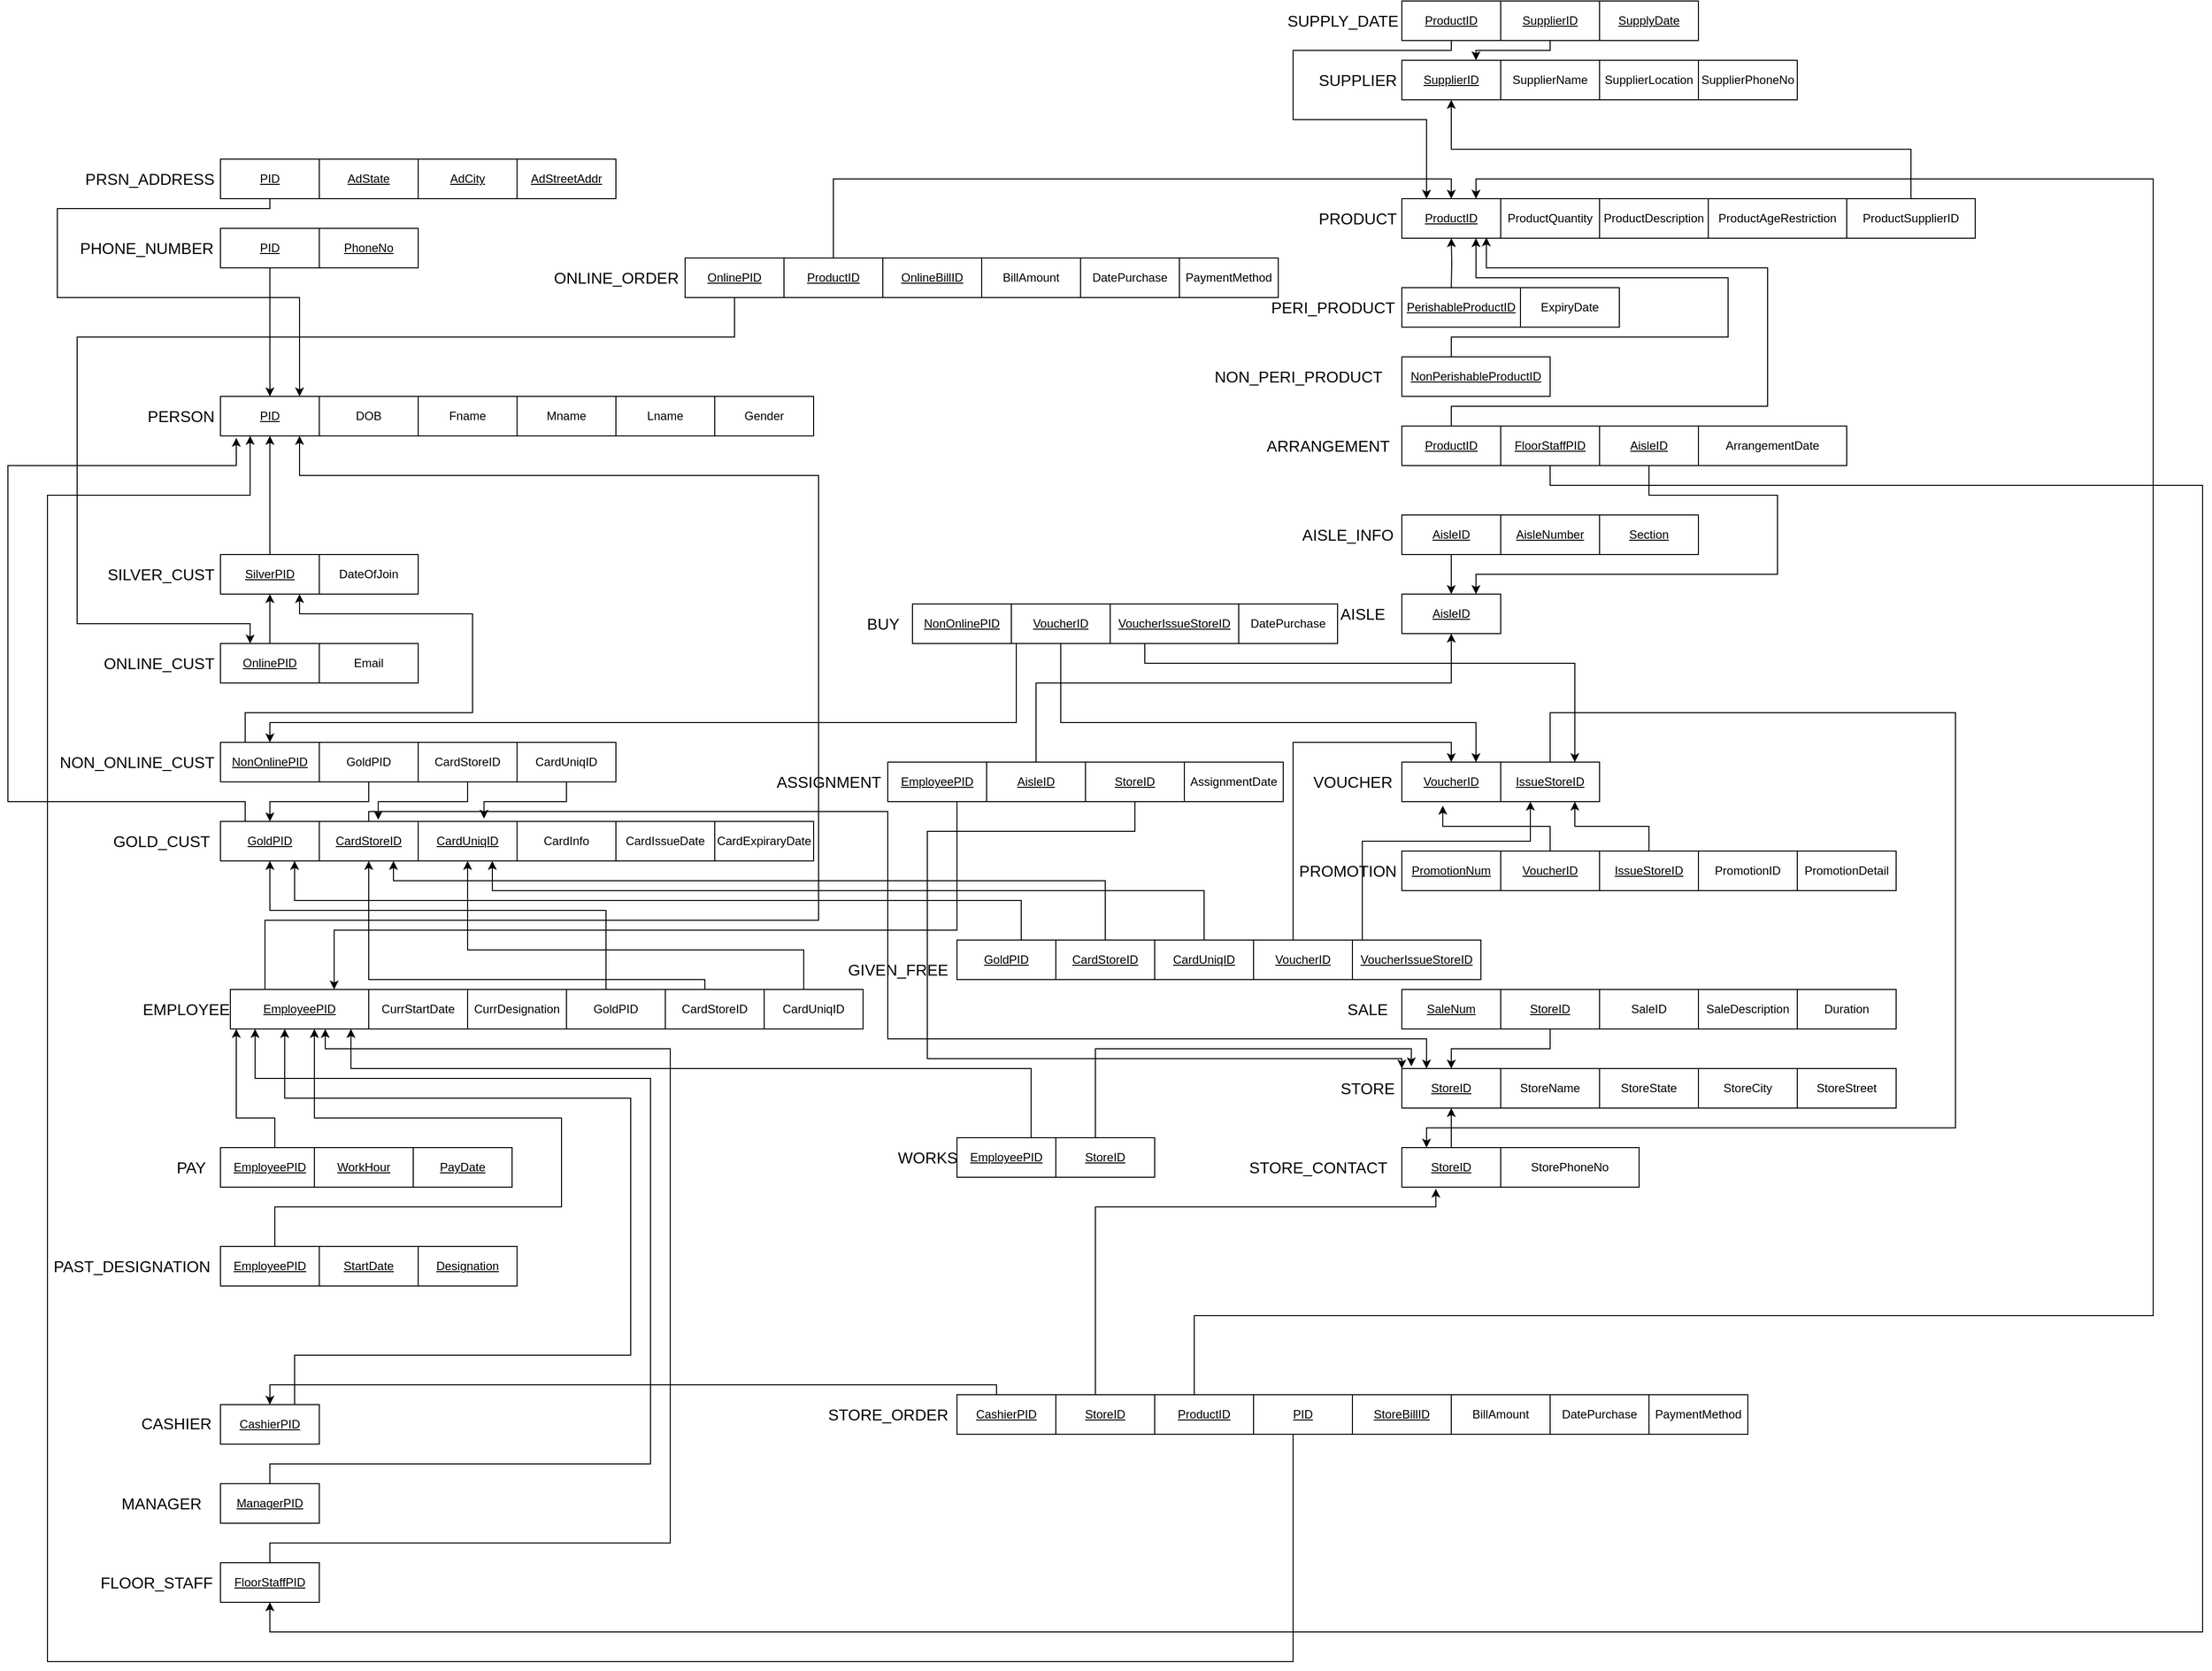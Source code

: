 <mxfile version="12.8.5" type="device"><diagram name="Page-1" id="90a13364-a465-7bf4-72fc-28e22215d7a0"><mxGraphModel dx="2202" dy="847" grid="1" gridSize="10" guides="1" tooltips="1" connect="1" arrows="1" fold="1" page="1" pageScale="1.5" pageWidth="2000" pageHeight="1500" background="#ffffff" math="0" shadow="0"><root><mxCell id="0" style=";html=1;"/><mxCell id="1" style=";html=1;" parent="0"/><mxCell id="R0Kg2zBL1VLdMe22nUZI-14" value="&lt;u&gt;PID&lt;/u&gt;" style="whiteSpace=wrap;html=1;align=center;" parent="1" vertex="1"><mxGeometry x="645" y="600" width="100" height="40" as="geometry"/></mxCell><mxCell id="R0Kg2zBL1VLdMe22nUZI-15" value="DOB" style="whiteSpace=wrap;html=1;align=center;" parent="1" vertex="1"><mxGeometry x="745" y="600" width="100" height="40" as="geometry"/></mxCell><mxCell id="R0Kg2zBL1VLdMe22nUZI-18" value="Fname" style="whiteSpace=wrap;html=1;align=center;" parent="1" vertex="1"><mxGeometry x="845" y="600" width="100" height="40" as="geometry"/></mxCell><mxCell id="R0Kg2zBL1VLdMe22nUZI-19" value="Mname" style="whiteSpace=wrap;html=1;align=center;" parent="1" vertex="1"><mxGeometry x="945" y="600" width="100" height="40" as="geometry"/></mxCell><mxCell id="R0Kg2zBL1VLdMe22nUZI-20" value="Lname" style="whiteSpace=wrap;html=1;align=center;" parent="1" vertex="1"><mxGeometry x="1045" y="600" width="100" height="40" as="geometry"/></mxCell><mxCell id="R0Kg2zBL1VLdMe22nUZI-21" value="Gender" style="whiteSpace=wrap;html=1;align=center;" parent="1" vertex="1"><mxGeometry x="1145" y="600" width="100" height="40" as="geometry"/></mxCell><mxCell id="R0Kg2zBL1VLdMe22nUZI-22" value="&lt;span style=&quot;font-size: 16px&quot;&gt;PERSON&lt;/span&gt;" style="text;html=1;align=right;verticalAlign=middle;resizable=0;points=[];autosize=1;" parent="1" vertex="1"><mxGeometry x="560" y="610" width="80" height="20" as="geometry"/></mxCell><mxCell id="R0Kg2zBL1VLdMe22nUZI-24" value="&lt;font style=&quot;font-size: 16px&quot;&gt;PHONE_NUMBER&lt;/font&gt;" style="text;html=1;align=center;verticalAlign=middle;resizable=0;points=[];autosize=1;" parent="1" vertex="1"><mxGeometry x="495" y="440" width="150" height="20" as="geometry"/></mxCell><mxCell id="R0Kg2zBL1VLdMe22nUZI-27" style="edgeStyle=orthogonalEdgeStyle;rounded=0;orthogonalLoop=1;jettySize=auto;html=1;" parent="1" source="R0Kg2zBL1VLdMe22nUZI-25" target="R0Kg2zBL1VLdMe22nUZI-14" edge="1"><mxGeometry relative="1" as="geometry"/></mxCell><mxCell id="R0Kg2zBL1VLdMe22nUZI-25" value="&lt;u&gt;PID&lt;/u&gt;" style="whiteSpace=wrap;html=1;align=center;" parent="1" vertex="1"><mxGeometry x="645" y="430" width="100" height="40" as="geometry"/></mxCell><mxCell id="R0Kg2zBL1VLdMe22nUZI-26" value="&lt;u&gt;PhoneNo&lt;/u&gt;" style="whiteSpace=wrap;html=1;align=center;" parent="1" vertex="1"><mxGeometry x="745" y="430" width="100" height="40" as="geometry"/></mxCell><mxCell id="R0Kg2zBL1VLdMe22nUZI-28" value="&lt;font style=&quot;font-size: 16px&quot;&gt;PRSN_ADDRESS&lt;/font&gt;" style="text;html=1;align=right;verticalAlign=middle;resizable=0;points=[];autosize=1;" parent="1" vertex="1"><mxGeometry x="490" y="370" width="150" height="20" as="geometry"/></mxCell><mxCell id="R0Kg2zBL1VLdMe22nUZI-31" style="edgeStyle=orthogonalEdgeStyle;rounded=0;orthogonalLoop=1;jettySize=auto;html=1;" parent="1" source="R0Kg2zBL1VLdMe22nUZI-29" edge="1"><mxGeometry relative="1" as="geometry"><Array as="points"><mxPoint x="695" y="410"/><mxPoint x="480" y="410"/><mxPoint x="480" y="500"/><mxPoint x="725" y="500"/></Array><mxPoint x="725" y="600" as="targetPoint"/></mxGeometry></mxCell><mxCell id="R0Kg2zBL1VLdMe22nUZI-29" value="&lt;u&gt;PID&lt;/u&gt;" style="whiteSpace=wrap;html=1;align=center;" parent="1" vertex="1"><mxGeometry x="645" y="360" width="100" height="40" as="geometry"/></mxCell><mxCell id="R0Kg2zBL1VLdMe22nUZI-34" value="&lt;u&gt;AdState&lt;/u&gt;" style="whiteSpace=wrap;html=1;align=center;" parent="1" vertex="1"><mxGeometry x="745" y="360" width="100" height="40" as="geometry"/></mxCell><mxCell id="R0Kg2zBL1VLdMe22nUZI-36" value="&lt;u&gt;Ad&lt;/u&gt;&lt;u&gt;City&lt;/u&gt;" style="whiteSpace=wrap;html=1;align=center;" parent="1" vertex="1"><mxGeometry x="845" y="360" width="100" height="40" as="geometry"/></mxCell><mxCell id="R0Kg2zBL1VLdMe22nUZI-37" value="&lt;u&gt;Ad&lt;/u&gt;&lt;u&gt;StreetAddr&lt;/u&gt;" style="whiteSpace=wrap;html=1;align=center;" parent="1" vertex="1"><mxGeometry x="945" y="360" width="100" height="40" as="geometry"/></mxCell><mxCell id="ruVJiZbTaowODf-1K3nO-5" style="edgeStyle=orthogonalEdgeStyle;rounded=0;orthogonalLoop=1;jettySize=auto;html=1;entryX=0.5;entryY=1;entryDx=0;entryDy=0;" parent="1" source="R0Kg2zBL1VLdMe22nUZI-38" target="R0Kg2zBL1VLdMe22nUZI-14" edge="1"><mxGeometry relative="1" as="geometry"/></mxCell><mxCell id="R0Kg2zBL1VLdMe22nUZI-38" value="&lt;u&gt;SilverPID&lt;/u&gt;" style="whiteSpace=wrap;html=1;align=center;" parent="1" vertex="1"><mxGeometry x="645" y="760" width="100" height="40" as="geometry"/></mxCell><mxCell id="R0Kg2zBL1VLdMe22nUZI-40" value="&lt;font style=&quot;font-size: 16px&quot;&gt;SILVER_CUST&lt;/font&gt;" style="text;html=1;align=right;verticalAlign=middle;resizable=0;points=[];autosize=1;" parent="1" vertex="1"><mxGeometry x="520" y="770" width="120" height="20" as="geometry"/></mxCell><mxCell id="R0Kg2zBL1VLdMe22nUZI-42" value="&lt;u&gt;EmployeePID&lt;/u&gt;" style="whiteSpace=wrap;html=1;align=center;" parent="1" vertex="1"><mxGeometry x="655" y="1200" width="140" height="40" as="geometry"/></mxCell><mxCell id="R0Kg2zBL1VLdMe22nUZI-45" style="edgeStyle=orthogonalEdgeStyle;rounded=0;orthogonalLoop=1;jettySize=auto;html=1;exitX=0.25;exitY=0;exitDx=0;exitDy=0;" parent="1" source="R0Kg2zBL1VLdMe22nUZI-42" edge="1"><mxGeometry relative="1" as="geometry"><Array as="points"><mxPoint x="690" y="1130"/><mxPoint x="1250" y="1130"/><mxPoint x="1250" y="680"/><mxPoint x="725" y="680"/></Array><mxPoint x="725" y="640" as="targetPoint"/></mxGeometry></mxCell><mxCell id="R0Kg2zBL1VLdMe22nUZI-44" value="&lt;font style=&quot;font-size: 16px&quot;&gt;EMPLOYEE&lt;/font&gt;" style="text;html=1;align=center;verticalAlign=middle;resizable=0;points=[];autosize=1;" parent="1" vertex="1"><mxGeometry x="560" y="1210" width="100" height="20" as="geometry"/></mxCell><mxCell id="R0Kg2zBL1VLdMe22nUZI-46" value="CurrStartDate" style="whiteSpace=wrap;html=1;align=center;" parent="1" vertex="1"><mxGeometry x="795" y="1200" width="100" height="40" as="geometry"/></mxCell><mxCell id="R0Kg2zBL1VLdMe22nUZI-47" value="CurrDesignation" style="whiteSpace=wrap;html=1;align=center;" parent="1" vertex="1"><mxGeometry x="895" y="1200" width="100" height="40" as="geometry"/></mxCell><mxCell id="R0Kg2zBL1VLdMe22nUZI-49" value="&lt;font style=&quot;font-size: 16px&quot;&gt;PAY&lt;/font&gt;" style="text;html=1;align=center;verticalAlign=middle;resizable=0;points=[];autosize=1;" parent="1" vertex="1"><mxGeometry x="590" y="1370" width="50" height="20" as="geometry"/></mxCell><mxCell id="R0Kg2zBL1VLdMe22nUZI-203" style="edgeStyle=orthogonalEdgeStyle;rounded=0;orthogonalLoop=1;jettySize=auto;html=1;" parent="1" source="R0Kg2zBL1VLdMe22nUZI-50" edge="1"><mxGeometry relative="1" as="geometry"><Array as="points"><mxPoint x="700" y="1330"/><mxPoint x="661" y="1330"/></Array><mxPoint x="661" y="1240" as="targetPoint"/></mxGeometry></mxCell><mxCell id="R0Kg2zBL1VLdMe22nUZI-50" value="&lt;u&gt;EmployeePID&lt;/u&gt;" style="whiteSpace=wrap;html=1;align=center;" parent="1" vertex="1"><mxGeometry x="645" y="1360" width="100" height="40" as="geometry"/></mxCell><mxCell id="R0Kg2zBL1VLdMe22nUZI-55" value="&lt;u&gt;WorkHour&lt;/u&gt;" style="whiteSpace=wrap;html=1;align=center;" parent="1" vertex="1"><mxGeometry x="740" y="1360" width="100" height="40" as="geometry"/></mxCell><mxCell id="R0Kg2zBL1VLdMe22nUZI-56" value="&lt;u&gt;PayDate&lt;/u&gt;" style="whiteSpace=wrap;html=1;align=center;" parent="1" vertex="1"><mxGeometry x="840" y="1360" width="100" height="40" as="geometry"/></mxCell><mxCell id="R0Kg2zBL1VLdMe22nUZI-60" value="&lt;font style=&quot;font-size: 16px&quot;&gt;PAST_DESIGNATION&lt;/font&gt;" style="text;html=1;align=center;verticalAlign=middle;resizable=0;points=[];autosize=1;" parent="1" vertex="1"><mxGeometry x="470.0" y="1470" width="170" height="20" as="geometry"/></mxCell><mxCell id="R0Kg2zBL1VLdMe22nUZI-68" style="edgeStyle=orthogonalEdgeStyle;rounded=0;orthogonalLoop=1;jettySize=auto;html=1;" parent="1" source="R0Kg2zBL1VLdMe22nUZI-61" edge="1"><mxGeometry relative="1" as="geometry"><mxPoint x="740" y="1240" as="targetPoint"/><Array as="points"><mxPoint x="700" y="1420"/><mxPoint x="990" y="1420"/><mxPoint x="990" y="1330"/><mxPoint x="740" y="1330"/></Array></mxGeometry></mxCell><mxCell id="R0Kg2zBL1VLdMe22nUZI-61" value="&lt;u&gt;EmployeePID&lt;/u&gt;" style="whiteSpace=wrap;html=1;align=center;" parent="1" vertex="1"><mxGeometry x="645" y="1460" width="100" height="40" as="geometry"/></mxCell><mxCell id="R0Kg2zBL1VLdMe22nUZI-66" value="&lt;u&gt;StartDate&lt;/u&gt;" style="whiteSpace=wrap;html=1;align=center;" parent="1" vertex="1"><mxGeometry x="745" y="1460" width="100" height="40" as="geometry"/></mxCell><mxCell id="R0Kg2zBL1VLdMe22nUZI-67" value="&lt;u&gt;Designation&lt;/u&gt;" style="whiteSpace=wrap;html=1;align=center;" parent="1" vertex="1"><mxGeometry x="845" y="1460" width="100" height="40" as="geometry"/></mxCell><mxCell id="ruVJiZbTaowODf-1K3nO-7" style="edgeStyle=orthogonalEdgeStyle;rounded=0;orthogonalLoop=1;jettySize=auto;html=1;entryX=0.5;entryY=1;entryDx=0;entryDy=0;" parent="1" source="R0Kg2zBL1VLdMe22nUZI-70" target="R0Kg2zBL1VLdMe22nUZI-38" edge="1"><mxGeometry relative="1" as="geometry"/></mxCell><mxCell id="R0Kg2zBL1VLdMe22nUZI-70" value="&lt;u&gt;OnlinePID&lt;/u&gt;" style="whiteSpace=wrap;html=1;align=center;" parent="1" vertex="1"><mxGeometry x="645" y="850" width="100" height="40" as="geometry"/></mxCell><mxCell id="R0Kg2zBL1VLdMe22nUZI-72" value="&lt;span style=&quot;font-size: 16px&quot;&gt;ONLINE_CUST&lt;/span&gt;" style="text;html=1;align=right;verticalAlign=middle;resizable=0;points=[];autosize=1;" parent="1" vertex="1"><mxGeometry x="510" y="860" width="130" height="20" as="geometry"/></mxCell><mxCell id="R0Kg2zBL1VLdMe22nUZI-74" value="Email" style="whiteSpace=wrap;html=1;align=center;" parent="1" vertex="1"><mxGeometry x="745" y="850" width="100" height="40" as="geometry"/></mxCell><mxCell id="R0Kg2zBL1VLdMe22nUZI-78" value="&lt;u&gt;NonOnlinePID&lt;/u&gt;" style="whiteSpace=wrap;html=1;align=center;" parent="1" vertex="1"><mxGeometry x="645" y="950" width="100" height="40" as="geometry"/></mxCell><mxCell id="R0Kg2zBL1VLdMe22nUZI-83" style="edgeStyle=orthogonalEdgeStyle;rounded=0;orthogonalLoop=1;jettySize=auto;html=1;exitX=0.25;exitY=0;exitDx=0;exitDy=0;" parent="1" source="R0Kg2zBL1VLdMe22nUZI-78" edge="1"><mxGeometry relative="1" as="geometry"><Array as="points"><mxPoint x="670" y="920"/><mxPoint x="900" y="920"/><mxPoint x="900" y="820"/><mxPoint x="725" y="820"/></Array><mxPoint x="795" y="950" as="sourcePoint"/><mxPoint x="725" y="800" as="targetPoint"/></mxGeometry></mxCell><mxCell id="R0Kg2zBL1VLdMe22nUZI-81" value="&lt;span style=&quot;font-size: 16px&quot;&gt;NON_ONLINE_CUST&lt;/span&gt;" style="text;html=1;align=right;verticalAlign=middle;resizable=0;points=[];autosize=1;" parent="1" vertex="1"><mxGeometry x="470.0" y="960" width="170" height="20" as="geometry"/></mxCell><mxCell id="kDjUOQ1XY99Zr_46Bzw9-35" style="edgeStyle=orthogonalEdgeStyle;rounded=0;orthogonalLoop=1;jettySize=auto;html=1;entryX=0.16;entryY=1.05;entryDx=0;entryDy=0;entryPerimeter=0;" edge="1" parent="1" source="R0Kg2zBL1VLdMe22nUZI-84" target="R0Kg2zBL1VLdMe22nUZI-14"><mxGeometry relative="1" as="geometry"><Array as="points"><mxPoint x="670" y="1010"/><mxPoint x="430" y="1010"/><mxPoint x="430" y="670"/><mxPoint x="661" y="670"/></Array></mxGeometry></mxCell><mxCell id="R0Kg2zBL1VLdMe22nUZI-84" value="&lt;u&gt;GoldPID&lt;/u&gt;" style="whiteSpace=wrap;html=1;align=center;" parent="1" vertex="1"><mxGeometry x="645" y="1030" width="100" height="40" as="geometry"/></mxCell><mxCell id="R0Kg2zBL1VLdMe22nUZI-85" value="&lt;span style=&quot;font-size: 16px ; text-align: right&quot;&gt;GOLD_CUST&lt;/span&gt;" style="text;html=1;align=center;verticalAlign=middle;resizable=0;points=[];autosize=1;" parent="1" vertex="1"><mxGeometry x="530" y="1040" width="110" height="20" as="geometry"/></mxCell><mxCell id="R0Kg2zBL1VLdMe22nUZI-88" style="edgeStyle=orthogonalEdgeStyle;rounded=0;orthogonalLoop=1;jettySize=auto;html=1;exitX=0.5;exitY=1;exitDx=0;exitDy=0;entryX=0.5;entryY=0;entryDx=0;entryDy=0;" parent="1" source="R0Kg2zBL1VLdMe22nUZI-86" target="R0Kg2zBL1VLdMe22nUZI-84" edge="1"><mxGeometry relative="1" as="geometry"/></mxCell><mxCell id="R0Kg2zBL1VLdMe22nUZI-86" value="GoldPID" style="whiteSpace=wrap;html=1;align=center;" parent="1" vertex="1"><mxGeometry x="745" y="950" width="100" height="40" as="geometry"/></mxCell><mxCell id="ruVJiZbTaowODf-1K3nO-3" style="edgeStyle=orthogonalEdgeStyle;rounded=0;orthogonalLoop=1;jettySize=auto;html=1;entryX=0.5;entryY=1;entryDx=0;entryDy=0;exitX=0.5;exitY=0;exitDx=0;exitDy=0;" parent="1" source="ruVJiZbTaowODf-1K3nO-1" target="R0Kg2zBL1VLdMe22nUZI-84" edge="1"><mxGeometry relative="1" as="geometry"><Array as="points"><mxPoint x="1035" y="1200"/><mxPoint x="1035" y="1120"/><mxPoint x="695" y="1120"/></Array></mxGeometry></mxCell><mxCell id="ruVJiZbTaowODf-1K3nO-1" value="GoldPID" style="whiteSpace=wrap;html=1;align=center;" parent="1" vertex="1"><mxGeometry x="995" y="1200" width="100" height="40" as="geometry"/></mxCell><mxCell id="R0Kg2zBL1VLdMe22nUZI-94" value="&lt;u&gt;CashierPID&lt;/u&gt;" style="whiteSpace=wrap;html=1;align=center;" parent="1" vertex="1"><mxGeometry x="645" y="1620" width="100" height="40" as="geometry"/></mxCell><mxCell id="R0Kg2zBL1VLdMe22nUZI-95" value="&lt;u&gt;ManagerPID&lt;/u&gt;" style="whiteSpace=wrap;html=1;align=center;" parent="1" vertex="1"><mxGeometry x="645" y="1700" width="100" height="40" as="geometry"/></mxCell><mxCell id="R0Kg2zBL1VLdMe22nUZI-96" value="&lt;u&gt;FloorStaffPID&lt;/u&gt;" style="whiteSpace=wrap;html=1;align=center;" parent="1" vertex="1"><mxGeometry x="645" y="1780" width="100" height="40" as="geometry"/></mxCell><mxCell id="R0Kg2zBL1VLdMe22nUZI-100" style="edgeStyle=orthogonalEdgeStyle;rounded=0;orthogonalLoop=1;jettySize=auto;html=1;exitX=0.75;exitY=0;exitDx=0;exitDy=0;" parent="1" source="R0Kg2zBL1VLdMe22nUZI-94" edge="1"><mxGeometry relative="1" as="geometry"><mxPoint x="710" y="1240" as="targetPoint"/><Array as="points"><mxPoint x="720" y="1570"/><mxPoint x="1060" y="1570"/><mxPoint x="1060" y="1310"/><mxPoint x="710" y="1310"/></Array></mxGeometry></mxCell><mxCell id="R0Kg2zBL1VLdMe22nUZI-101" style="edgeStyle=orthogonalEdgeStyle;rounded=0;orthogonalLoop=1;jettySize=auto;html=1;exitX=0.5;exitY=0;exitDx=0;exitDy=0;" parent="1" source="R0Kg2zBL1VLdMe22nUZI-95" edge="1"><mxGeometry relative="1" as="geometry"><mxPoint x="680" y="1240" as="targetPoint"/><Array as="points"><mxPoint x="695" y="1680"/><mxPoint x="1080" y="1680"/><mxPoint x="1080" y="1290"/><mxPoint x="680" y="1290"/></Array></mxGeometry></mxCell><mxCell id="R0Kg2zBL1VLdMe22nUZI-102" style="edgeStyle=orthogonalEdgeStyle;rounded=0;orthogonalLoop=1;jettySize=auto;html=1;exitX=0.5;exitY=0;exitDx=0;exitDy=0;" parent="1" source="R0Kg2zBL1VLdMe22nUZI-96" edge="1"><mxGeometry relative="1" as="geometry"><mxPoint x="751" y="1240" as="targetPoint"/><Array as="points"><mxPoint x="695" y="1760"/><mxPoint x="1100" y="1760"/><mxPoint x="1100" y="1260"/><mxPoint x="751" y="1260"/></Array><mxPoint x="795" y="1780" as="sourcePoint"/></mxGeometry></mxCell><mxCell id="R0Kg2zBL1VLdMe22nUZI-103" value="&lt;div style=&quot;font-family: &amp;#34;menlo&amp;#34; , &amp;#34;monaco&amp;#34; , &amp;#34;courier new&amp;#34; , monospace ; font-size: 16px ; line-height: 24px ; white-space: pre&quot;&gt;&lt;span style=&quot;font-family: &amp;#34;helvetica&amp;#34; ; white-space: nowrap&quot;&gt;CASHIER&lt;/span&gt;&lt;br&gt;&lt;/div&gt;" style="text;html=1;align=center;verticalAlign=middle;resizable=0;points=[];autosize=1;" parent="1" vertex="1"><mxGeometry x="555" y="1625" width="90" height="30" as="geometry"/></mxCell><mxCell id="R0Kg2zBL1VLdMe22nUZI-104" value="&lt;font style=&quot;font-size: 16px&quot;&gt;MANAGER&lt;/font&gt;" style="text;html=1;align=center;verticalAlign=middle;resizable=0;points=[];autosize=1;" parent="1" vertex="1"><mxGeometry x="535" y="1710" width="100" height="20" as="geometry"/></mxCell><mxCell id="R0Kg2zBL1VLdMe22nUZI-105" value="&lt;font style=&quot;font-size: 16px&quot;&gt;FLOOR_STAFF&lt;/font&gt;" style="text;html=1;align=center;verticalAlign=middle;resizable=0;points=[];autosize=1;" parent="1" vertex="1"><mxGeometry x="515" y="1790" width="130" height="20" as="geometry"/></mxCell><mxCell id="R0Kg2zBL1VLdMe22nUZI-107" value="&lt;u&gt;SupplierID&lt;/u&gt;" style="whiteSpace=wrap;html=1;align=center;" parent="1" vertex="1"><mxGeometry x="1840" y="260" width="100" height="40" as="geometry"/></mxCell><mxCell id="R0Kg2zBL1VLdMe22nUZI-108" value="SupplierName" style="whiteSpace=wrap;html=1;align=center;" parent="1" vertex="1"><mxGeometry x="1940" y="260" width="100" height="40" as="geometry"/></mxCell><mxCell id="R0Kg2zBL1VLdMe22nUZI-109" value="SupplierLocation" style="whiteSpace=wrap;html=1;align=center;" parent="1" vertex="1"><mxGeometry x="2040" y="260" width="100" height="40" as="geometry"/></mxCell><mxCell id="R0Kg2zBL1VLdMe22nUZI-110" value="SupplierPhoneNo" style="whiteSpace=wrap;html=1;align=center;" parent="1" vertex="1"><mxGeometry x="2140" y="260" width="100" height="40" as="geometry"/></mxCell><mxCell id="R0Kg2zBL1VLdMe22nUZI-111" value="&lt;font style=&quot;font-size: 16px&quot;&gt;SUPPLIER&lt;/font&gt;" style="text;html=1;align=center;verticalAlign=middle;resizable=0;points=[];autosize=1;" parent="1" vertex="1"><mxGeometry x="1750" y="270" width="90" height="20" as="geometry"/></mxCell><mxCell id="R0Kg2zBL1VLdMe22nUZI-112" value="&lt;u&gt;ProductID&lt;/u&gt;" style="whiteSpace=wrap;html=1;align=center;" parent="1" vertex="1"><mxGeometry x="1840" y="400" width="100" height="40" as="geometry"/></mxCell><mxCell id="R0Kg2zBL1VLdMe22nUZI-113" value="ProductQuantity" style="whiteSpace=wrap;html=1;align=center;" parent="1" vertex="1"><mxGeometry x="1940" y="400" width="100" height="40" as="geometry"/></mxCell><mxCell id="R0Kg2zBL1VLdMe22nUZI-114" value="ProductDescription" style="whiteSpace=wrap;html=1;align=center;" parent="1" vertex="1"><mxGeometry x="2040" y="400" width="110" height="40" as="geometry"/></mxCell><mxCell id="R0Kg2zBL1VLdMe22nUZI-115" value="ProductAgeRestriction" style="whiteSpace=wrap;html=1;align=center;" parent="1" vertex="1"><mxGeometry x="2150" y="400" width="140" height="40" as="geometry"/></mxCell><mxCell id="R0Kg2zBL1VLdMe22nUZI-116" value="&lt;font style=&quot;font-size: 16px&quot;&gt;PRODUCT&lt;/font&gt;" style="text;html=1;align=center;verticalAlign=middle;resizable=0;points=[];autosize=1;" parent="1" vertex="1"><mxGeometry x="1750" y="410" width="90" height="20" as="geometry"/></mxCell><mxCell id="R0Kg2zBL1VLdMe22nUZI-117" value="&lt;u&gt;PerishableProductID&lt;/u&gt;" style="whiteSpace=wrap;html=1;align=center;" parent="1" vertex="1"><mxGeometry x="1840" y="490" width="120" height="40" as="geometry"/></mxCell><mxCell id="R0Kg2zBL1VLdMe22nUZI-121" style="edgeStyle=orthogonalEdgeStyle;rounded=0;orthogonalLoop=1;jettySize=auto;html=1;entryX=0.5;entryY=1;entryDx=0;entryDy=0;" parent="1" target="R0Kg2zBL1VLdMe22nUZI-112" edge="1"><mxGeometry relative="1" as="geometry"><mxPoint x="1890" y="490" as="sourcePoint"/></mxGeometry></mxCell><mxCell id="R0Kg2zBL1VLdMe22nUZI-119" value="&lt;font style=&quot;font-size: 16px&quot;&gt;PERI_PRODUCT&lt;/font&gt;" style="text;html=1;align=center;verticalAlign=middle;resizable=0;points=[];autosize=1;" parent="1" vertex="1"><mxGeometry x="1700" y="500" width="140" height="20" as="geometry"/></mxCell><mxCell id="R0Kg2zBL1VLdMe22nUZI-120" value="ExpiryDate" style="whiteSpace=wrap;html=1;align=center;" parent="1" vertex="1"><mxGeometry x="1960" y="490" width="100" height="40" as="geometry"/></mxCell><mxCell id="R0Kg2zBL1VLdMe22nUZI-122" value="&lt;u&gt;NonPerishableProductID&lt;/u&gt;" style="whiteSpace=wrap;html=1;align=center;" parent="1" vertex="1"><mxGeometry x="1840" y="560" width="150" height="40" as="geometry"/></mxCell><mxCell id="R0Kg2zBL1VLdMe22nUZI-125" style="edgeStyle=orthogonalEdgeStyle;rounded=0;orthogonalLoop=1;jettySize=auto;html=1;entryX=0.75;entryY=1;entryDx=0;entryDy=0;exitX=0.5;exitY=0;exitDx=0;exitDy=0;" parent="1" source="R0Kg2zBL1VLdMe22nUZI-122" target="R0Kg2zBL1VLdMe22nUZI-112" edge="1"><mxGeometry relative="1" as="geometry"><Array as="points"><mxPoint x="1890" y="540"/><mxPoint x="2170" y="540"/><mxPoint x="2170" y="480"/><mxPoint x="1915" y="480"/></Array><mxPoint x="1990" y="560" as="sourcePoint"/></mxGeometry></mxCell><mxCell id="R0Kg2zBL1VLdMe22nUZI-124" value="&lt;div style=&quot;text-align: left&quot;&gt;&lt;span style=&quot;font-size: 16px&quot;&gt;NON_PERI_PRODUCT&lt;/span&gt;&lt;/div&gt;" style="text;html=1;align=center;verticalAlign=middle;resizable=0;points=[];autosize=1;" parent="1" vertex="1"><mxGeometry x="1640" y="570" width="190" height="20" as="geometry"/></mxCell><mxCell id="R0Kg2zBL1VLdMe22nUZI-126" value="&lt;font style=&quot;font-size: 16px&quot;&gt;AISLE_INFO&lt;/font&gt;" style="text;html=1;align=center;verticalAlign=middle;resizable=0;points=[];autosize=1;" parent="1" vertex="1"><mxGeometry x="1730" y="730" width="110" height="20" as="geometry"/></mxCell><mxCell id="R0Kg2zBL1VLdMe22nUZI-137" style="edgeStyle=orthogonalEdgeStyle;rounded=0;orthogonalLoop=1;jettySize=auto;html=1;" parent="1" source="R0Kg2zBL1VLdMe22nUZI-127" target="R0Kg2zBL1VLdMe22nUZI-135" edge="1"><mxGeometry relative="1" as="geometry"/></mxCell><mxCell id="R0Kg2zBL1VLdMe22nUZI-127" value="&lt;u&gt;AisleID&lt;/u&gt;" style="whiteSpace=wrap;html=1;align=center;" parent="1" vertex="1"><mxGeometry x="1840" y="720" width="100" height="40" as="geometry"/></mxCell><mxCell id="R0Kg2zBL1VLdMe22nUZI-132" value="&lt;u&gt;AisleNumber&lt;/u&gt;" style="whiteSpace=wrap;html=1;align=center;" parent="1" vertex="1"><mxGeometry x="1940" y="720" width="100" height="40" as="geometry"/></mxCell><mxCell id="R0Kg2zBL1VLdMe22nUZI-133" value="&lt;u&gt;Section&lt;/u&gt;" style="whiteSpace=wrap;html=1;align=center;" parent="1" vertex="1"><mxGeometry x="2040" y="720" width="100" height="40" as="geometry"/></mxCell><mxCell id="R0Kg2zBL1VLdMe22nUZI-135" value="&lt;u&gt;AisleID&lt;/u&gt;" style="whiteSpace=wrap;html=1;align=center;" parent="1" vertex="1"><mxGeometry x="1840" y="800" width="100" height="40" as="geometry"/></mxCell><mxCell id="R0Kg2zBL1VLdMe22nUZI-136" value="&lt;font style=&quot;font-size: 16px&quot;&gt;AISLE&lt;/font&gt;" style="text;html=1;align=center;verticalAlign=middle;resizable=0;points=[];autosize=1;" parent="1" vertex="1"><mxGeometry x="1770" y="810" width="60" height="20" as="geometry"/></mxCell><mxCell id="R0Kg2zBL1VLdMe22nUZI-138" value="&lt;u&gt;VoucherID&lt;/u&gt;" style="whiteSpace=wrap;html=1;align=center;" parent="1" vertex="1"><mxGeometry x="1840" y="970" width="100" height="40" as="geometry"/></mxCell><mxCell id="R0Kg2zBL1VLdMe22nUZI-139" value="&lt;span style=&quot;font-size: 16px&quot;&gt;VOUCHER&lt;/span&gt;" style="text;html=1;align=center;verticalAlign=middle;resizable=0;points=[];autosize=1;" parent="1" vertex="1"><mxGeometry x="1740" y="980" width="100" height="20" as="geometry"/></mxCell><mxCell id="R0Kg2zBL1VLdMe22nUZI-140" value="&lt;u&gt;StoreID&lt;/u&gt;" style="whiteSpace=wrap;html=1;align=center;" parent="1" vertex="1"><mxGeometry x="1840" y="1280" width="100" height="40" as="geometry"/></mxCell><mxCell id="R0Kg2zBL1VLdMe22nUZI-141" value="StoreName" style="whiteSpace=wrap;html=1;align=center;" parent="1" vertex="1"><mxGeometry x="1940" y="1280" width="100" height="40" as="geometry"/></mxCell><mxCell id="R0Kg2zBL1VLdMe22nUZI-144" value="&lt;font style=&quot;font-size: 16px&quot;&gt;STORE&lt;/font&gt;" style="text;html=1;align=center;verticalAlign=middle;resizable=0;points=[];autosize=1;" parent="1" vertex="1"><mxGeometry x="1770" y="1290" width="70" height="20" as="geometry"/></mxCell><mxCell id="R0Kg2zBL1VLdMe22nUZI-145" value="&lt;span style=&quot;font-size: 16px&quot;&gt;STORE_CONTACT&lt;/span&gt;" style="text;html=1;align=center;verticalAlign=middle;resizable=0;points=[];autosize=1;" parent="1" vertex="1"><mxGeometry x="1675" y="1370" width="160" height="20" as="geometry"/></mxCell><mxCell id="R0Kg2zBL1VLdMe22nUZI-151" style="edgeStyle=orthogonalEdgeStyle;rounded=0;orthogonalLoop=1;jettySize=auto;html=1;entryX=0.5;entryY=1;entryDx=0;entryDy=0;" parent="1" source="R0Kg2zBL1VLdMe22nUZI-147" target="R0Kg2zBL1VLdMe22nUZI-140" edge="1"><mxGeometry relative="1" as="geometry"/></mxCell><mxCell id="R0Kg2zBL1VLdMe22nUZI-147" value="&lt;u&gt;StoreID&lt;/u&gt;" style="whiteSpace=wrap;html=1;align=center;" parent="1" vertex="1"><mxGeometry x="1840" y="1360" width="100" height="40" as="geometry"/></mxCell><mxCell id="R0Kg2zBL1VLdMe22nUZI-154" value="StorePhoneNo" style="whiteSpace=wrap;html=1;align=center;" parent="1" vertex="1"><mxGeometry x="1940" y="1360" width="140" height="40" as="geometry"/></mxCell><mxCell id="R0Kg2zBL1VLdMe22nUZI-155" value="&lt;u&gt;PromotionNum&lt;/u&gt;" style="whiteSpace=wrap;html=1;align=center;" parent="1" vertex="1"><mxGeometry x="1840" y="1060" width="100" height="40" as="geometry"/></mxCell><mxCell id="R0Kg2zBL1VLdMe22nUZI-159" style="edgeStyle=orthogonalEdgeStyle;rounded=0;orthogonalLoop=1;jettySize=auto;html=1;entryX=0.414;entryY=1.104;entryDx=0;entryDy=0;entryPerimeter=0;" parent="1" source="R0Kg2zBL1VLdMe22nUZI-156" target="R0Kg2zBL1VLdMe22nUZI-138" edge="1"><mxGeometry relative="1" as="geometry"/></mxCell><mxCell id="R0Kg2zBL1VLdMe22nUZI-156" value="&lt;u&gt;VoucherID&lt;/u&gt;" style="whiteSpace=wrap;html=1;align=center;" parent="1" vertex="1"><mxGeometry x="1940" y="1060" width="100" height="40" as="geometry"/></mxCell><mxCell id="R0Kg2zBL1VLdMe22nUZI-157" value="PromotionID" style="whiteSpace=wrap;html=1;align=center;" parent="1" vertex="1"><mxGeometry x="2140" y="1060" width="100" height="40" as="geometry"/></mxCell><mxCell id="R0Kg2zBL1VLdMe22nUZI-158" value="&lt;font style=&quot;font-size: 16px&quot;&gt;PROMOTION&lt;/font&gt;" style="text;html=1;align=center;verticalAlign=middle;resizable=0;points=[];autosize=1;" parent="1" vertex="1"><mxGeometry x="1730" y="1070" width="110" height="20" as="geometry"/></mxCell><mxCell id="R0Kg2zBL1VLdMe22nUZI-160" value="PromotionDetail" style="whiteSpace=wrap;html=1;align=center;" parent="1" vertex="1"><mxGeometry x="2240" y="1060" width="100" height="40" as="geometry"/></mxCell><mxCell id="R0Kg2zBL1VLdMe22nUZI-161" value="&lt;u&gt;SaleNum&lt;/u&gt;" style="whiteSpace=wrap;html=1;align=center;" parent="1" vertex="1"><mxGeometry x="1840" y="1200" width="100" height="40" as="geometry"/></mxCell><mxCell id="ruVJiZbTaowODf-1K3nO-8" style="edgeStyle=orthogonalEdgeStyle;rounded=0;orthogonalLoop=1;jettySize=auto;html=1;entryX=0.5;entryY=0;entryDx=0;entryDy=0;" parent="1" source="R0Kg2zBL1VLdMe22nUZI-162" target="R0Kg2zBL1VLdMe22nUZI-140" edge="1"><mxGeometry relative="1" as="geometry"/></mxCell><mxCell id="R0Kg2zBL1VLdMe22nUZI-162" value="&lt;u&gt;StoreID&lt;/u&gt;" style="whiteSpace=wrap;html=1;align=center;" parent="1" vertex="1"><mxGeometry x="1940" y="1200" width="100" height="40" as="geometry"/></mxCell><mxCell id="R0Kg2zBL1VLdMe22nUZI-163" value="SaleID" style="whiteSpace=wrap;html=1;align=center;" parent="1" vertex="1"><mxGeometry x="2040" y="1200" width="100" height="40" as="geometry"/></mxCell><mxCell id="R0Kg2zBL1VLdMe22nUZI-164" value="&lt;font style=&quot;font-size: 16px&quot;&gt;SALE&lt;/font&gt;" style="text;html=1;align=center;verticalAlign=middle;resizable=0;points=[];autosize=1;" parent="1" vertex="1"><mxGeometry x="1775" y="1210" width="60" height="20" as="geometry"/></mxCell><mxCell id="R0Kg2zBL1VLdMe22nUZI-165" value="SaleDescription" style="whiteSpace=wrap;html=1;align=center;" parent="1" vertex="1"><mxGeometry x="2140" y="1200" width="100" height="40" as="geometry"/></mxCell><mxCell id="R0Kg2zBL1VLdMe22nUZI-166" value="Duration" style="whiteSpace=wrap;html=1;align=center;" parent="1" vertex="1"><mxGeometry x="2240" y="1200" width="100" height="40" as="geometry"/></mxCell><mxCell id="R0Kg2zBL1VLdMe22nUZI-169" style="edgeStyle=orthogonalEdgeStyle;rounded=0;orthogonalLoop=1;jettySize=auto;html=1;entryX=0.25;entryY=0;entryDx=0;entryDy=0;" parent="1" source="R0Kg2zBL1VLdMe22nUZI-168" target="R0Kg2zBL1VLdMe22nUZI-147" edge="1"><mxGeometry relative="1" as="geometry"><Array as="points"><mxPoint x="1990" y="920"/><mxPoint x="2400" y="920"/><mxPoint x="2400" y="1340"/><mxPoint x="1865" y="1340"/></Array></mxGeometry></mxCell><mxCell id="R0Kg2zBL1VLdMe22nUZI-168" value="&lt;u&gt;IssueStoreID&lt;/u&gt;" style="whiteSpace=wrap;html=1;align=center;" parent="1" vertex="1"><mxGeometry x="1940" y="970" width="100" height="40" as="geometry"/></mxCell><mxCell id="R0Kg2zBL1VLdMe22nUZI-174" style="edgeStyle=orthogonalEdgeStyle;rounded=0;orthogonalLoop=1;jettySize=auto;html=1;entryX=0.25;entryY=0;entryDx=0;entryDy=0;" parent="1" source="R0Kg2zBL1VLdMe22nUZI-173" target="R0Kg2zBL1VLdMe22nUZI-140" edge="1"><mxGeometry relative="1" as="geometry"><Array as="points"><mxPoint x="795" y="1020"/><mxPoint x="1320" y="1020"/><mxPoint x="1320" y="1250"/><mxPoint x="1865" y="1250"/></Array></mxGeometry></mxCell><mxCell id="R0Kg2zBL1VLdMe22nUZI-173" value="&lt;u&gt;CardStoreID&lt;/u&gt;" style="whiteSpace=wrap;html=1;align=center;" parent="1" vertex="1"><mxGeometry x="745" y="1030" width="100" height="40" as="geometry"/></mxCell><mxCell id="R0Kg2zBL1VLdMe22nUZI-175" value="&lt;u&gt;CardUniqID&lt;/u&gt;" style="whiteSpace=wrap;html=1;align=center;" parent="1" vertex="1"><mxGeometry x="845" y="1030" width="100" height="40" as="geometry"/></mxCell><mxCell id="R0Kg2zBL1VLdMe22nUZI-176" value="CardInfo" style="whiteSpace=wrap;html=1;align=center;" parent="1" vertex="1"><mxGeometry x="945" y="1030" width="100" height="40" as="geometry"/></mxCell><mxCell id="R0Kg2zBL1VLdMe22nUZI-177" value="CardIssueDate" style="whiteSpace=wrap;html=1;align=center;" parent="1" vertex="1"><mxGeometry x="1045" y="1030" width="100" height="40" as="geometry"/></mxCell><mxCell id="R0Kg2zBL1VLdMe22nUZI-178" value="CardExpiraryDate" style="whiteSpace=wrap;html=1;align=center;" parent="1" vertex="1"><mxGeometry x="1145" y="1030" width="100" height="40" as="geometry"/></mxCell><mxCell id="R0Kg2zBL1VLdMe22nUZI-182" style="edgeStyle=orthogonalEdgeStyle;rounded=0;orthogonalLoop=1;jettySize=auto;html=1;entryX=0.096;entryY=-0.057;entryDx=0;entryDy=0;entryPerimeter=0;exitX=0.5;exitY=0;exitDx=0;exitDy=0;" parent="1" source="R0Kg2zBL1VLdMe22nUZI-180" target="R0Kg2zBL1VLdMe22nUZI-140" edge="1"><mxGeometry relative="1" as="geometry"><Array as="points"><mxPoint x="1530" y="1260"/><mxPoint x="1850" y="1260"/></Array></mxGeometry></mxCell><mxCell id="R0Kg2zBL1VLdMe22nUZI-179" value="&lt;u&gt;EmployeePID&lt;/u&gt;" style="whiteSpace=wrap;html=1;align=center;" parent="1" vertex="1"><mxGeometry x="1390" y="1350" width="100" height="40" as="geometry"/></mxCell><mxCell id="R0Kg2zBL1VLdMe22nUZI-183" style="edgeStyle=orthogonalEdgeStyle;rounded=0;orthogonalLoop=1;jettySize=auto;html=1;exitX=0.75;exitY=0;exitDx=0;exitDy=0;" parent="1" source="R0Kg2zBL1VLdMe22nUZI-179" edge="1"><mxGeometry relative="1" as="geometry"><mxPoint x="777" y="1240" as="targetPoint"/><Array as="points"><mxPoint x="1465" y="1280"/><mxPoint x="777" y="1280"/></Array></mxGeometry></mxCell><mxCell id="R0Kg2zBL1VLdMe22nUZI-180" value="&lt;u&gt;StoreID&lt;/u&gt;" style="whiteSpace=wrap;html=1;align=center;" parent="1" vertex="1"><mxGeometry x="1490" y="1350" width="100" height="40" as="geometry"/></mxCell><mxCell id="R0Kg2zBL1VLdMe22nUZI-181" value="&lt;font style=&quot;font-size: 16px&quot;&gt;WORKS&lt;/font&gt;" style="text;html=1;align=center;verticalAlign=middle;resizable=0;points=[];autosize=1;" parent="1" vertex="1"><mxGeometry x="1320" y="1360" width="80" height="20" as="geometry"/></mxCell><mxCell id="R0Kg2zBL1VLdMe22nUZI-188" style="edgeStyle=orthogonalEdgeStyle;rounded=0;orthogonalLoop=1;jettySize=auto;html=1;entryX=0.75;entryY=1;entryDx=0;entryDy=0;exitX=0.5;exitY=0;exitDx=0;exitDy=0;" parent="1" source="R0Kg2zBL1VLdMe22nUZI-185" target="R0Kg2zBL1VLdMe22nUZI-84" edge="1"><mxGeometry relative="1" as="geometry"><mxPoint x="1455" y="1080" as="sourcePoint"/><Array as="points"><mxPoint x="1455" y="1150"/><mxPoint x="1455" y="1110"/><mxPoint x="720" y="1110"/></Array></mxGeometry></mxCell><mxCell id="R0Kg2zBL1VLdMe22nUZI-185" value="&lt;u&gt;GoldPID&lt;/u&gt;" style="whiteSpace=wrap;html=1;align=center;" parent="1" vertex="1"><mxGeometry x="1390" y="1150" width="100" height="40" as="geometry"/></mxCell><mxCell id="R0Kg2zBL1VLdMe22nUZI-192" style="edgeStyle=orthogonalEdgeStyle;rounded=0;orthogonalLoop=1;jettySize=auto;html=1;entryX=0.5;entryY=0;entryDx=0;entryDy=0;exitX=0.5;exitY=0;exitDx=0;exitDy=0;" parent="1" source="R0Kg2zBL1VLdMe22nUZI-186" target="R0Kg2zBL1VLdMe22nUZI-138" edge="1"><mxGeometry relative="1" as="geometry"><Array as="points"><mxPoint x="1730" y="1150"/><mxPoint x="1730" y="950"/><mxPoint x="1890" y="950"/></Array></mxGeometry></mxCell><mxCell id="R0Kg2zBL1VLdMe22nUZI-186" value="&lt;u&gt;VoucherID&lt;/u&gt;" style="whiteSpace=wrap;html=1;align=center;" parent="1" vertex="1"><mxGeometry x="1690" y="1150" width="100" height="40" as="geometry"/></mxCell><mxCell id="R0Kg2zBL1VLdMe22nUZI-187" value="&lt;font style=&quot;font-size: 16px&quot;&gt;GIVEN_FREE&lt;/font&gt;" style="text;html=1;align=center;verticalAlign=middle;resizable=0;points=[];autosize=1;" parent="1" vertex="1"><mxGeometry x="1270" y="1170" width="120" height="20" as="geometry"/></mxCell><mxCell id="R0Kg2zBL1VLdMe22nUZI-197" style="edgeStyle=orthogonalEdgeStyle;rounded=0;orthogonalLoop=1;jettySize=auto;html=1;entryX=0.5;entryY=0;entryDx=0;entryDy=0;" parent="1" source="R0Kg2zBL1VLdMe22nUZI-193" target="R0Kg2zBL1VLdMe22nUZI-78" edge="1"><mxGeometry relative="1" as="geometry"><Array as="points"><mxPoint x="1450" y="930"/><mxPoint x="695" y="930"/></Array></mxGeometry></mxCell><mxCell id="R0Kg2zBL1VLdMe22nUZI-193" value="&lt;u&gt;NonOnlinePID&lt;/u&gt;" style="whiteSpace=wrap;html=1;align=center;" parent="1" vertex="1"><mxGeometry x="1345" y="810" width="100" height="40" as="geometry"/></mxCell><mxCell id="R0Kg2zBL1VLdMe22nUZI-196" style="edgeStyle=orthogonalEdgeStyle;rounded=0;orthogonalLoop=1;jettySize=auto;html=1;entryX=0.75;entryY=0;entryDx=0;entryDy=0;" parent="1" source="R0Kg2zBL1VLdMe22nUZI-194" target="R0Kg2zBL1VLdMe22nUZI-138" edge="1"><mxGeometry relative="1" as="geometry"><Array as="points"><mxPoint x="1495" y="930"/><mxPoint x="1915" y="930"/></Array></mxGeometry></mxCell><mxCell id="R0Kg2zBL1VLdMe22nUZI-194" value="&lt;u&gt;VoucherID&lt;/u&gt;" style="whiteSpace=wrap;html=1;align=center;" parent="1" vertex="1"><mxGeometry x="1445" y="810" width="100" height="40" as="geometry"/></mxCell><mxCell id="R0Kg2zBL1VLdMe22nUZI-195" value="&lt;font style=&quot;font-size: 16px&quot;&gt;BUY&lt;/font&gt;" style="text;html=1;align=center;verticalAlign=middle;resizable=0;points=[];autosize=1;" parent="1" vertex="1"><mxGeometry x="1290" y="820" width="50" height="20" as="geometry"/></mxCell><mxCell id="R0Kg2zBL1VLdMe22nUZI-202" style="edgeStyle=orthogonalEdgeStyle;rounded=0;orthogonalLoop=1;jettySize=auto;html=1;entryX=0.75;entryY=0;entryDx=0;entryDy=0;exitX=0.75;exitY=1;exitDx=0;exitDy=0;" parent="1" source="R0Kg2zBL1VLdMe22nUZI-198" target="R0Kg2zBL1VLdMe22nUZI-42" edge="1"><mxGeometry relative="1" as="geometry"><Array as="points"><mxPoint x="1390" y="1010"/><mxPoint x="1390" y="1140"/><mxPoint x="760" y="1140"/></Array></mxGeometry></mxCell><mxCell id="R0Kg2zBL1VLdMe22nUZI-198" value="&lt;u&gt;EmployeePID&lt;/u&gt;" style="whiteSpace=wrap;html=1;align=center;" parent="1" vertex="1"><mxGeometry x="1320" y="970" width="100" height="40" as="geometry"/></mxCell><mxCell id="R0Kg2zBL1VLdMe22nUZI-201" style="edgeStyle=orthogonalEdgeStyle;rounded=0;orthogonalLoop=1;jettySize=auto;html=1;entryX=0.5;entryY=1;entryDx=0;entryDy=0;" parent="1" source="R0Kg2zBL1VLdMe22nUZI-199" target="R0Kg2zBL1VLdMe22nUZI-135" edge="1"><mxGeometry relative="1" as="geometry"><Array as="points"><mxPoint x="1470" y="890"/><mxPoint x="1890" y="890"/></Array></mxGeometry></mxCell><mxCell id="R0Kg2zBL1VLdMe22nUZI-199" value="&lt;u&gt;AisleID&lt;/u&gt;" style="whiteSpace=wrap;html=1;align=center;" parent="1" vertex="1"><mxGeometry x="1420" y="970" width="100" height="40" as="geometry"/></mxCell><mxCell id="R0Kg2zBL1VLdMe22nUZI-200" value="&lt;font style=&quot;font-size: 16px&quot;&gt;ASSIGNMENT&lt;/font&gt;" style="text;html=1;align=center;verticalAlign=middle;resizable=0;points=[];autosize=1;" parent="1" vertex="1"><mxGeometry x="1200" y="980" width="120" height="20" as="geometry"/></mxCell><mxCell id="R0Kg2zBL1VLdMe22nUZI-204" value="AssignmentDate" style="whiteSpace=wrap;html=1;align=center;" parent="1" vertex="1"><mxGeometry x="1620" y="970" width="100" height="40" as="geometry"/></mxCell><mxCell id="R0Kg2zBL1VLdMe22nUZI-208" style="edgeStyle=orthogonalEdgeStyle;rounded=0;orthogonalLoop=1;jettySize=auto;html=1;exitX=0.5;exitY=1;exitDx=0;exitDy=0;" parent="1" source="R0Kg2zBL1VLdMe22nUZI-205" edge="1"><mxGeometry relative="1" as="geometry"><Array as="points"><mxPoint x="1165" y="540"/><mxPoint x="500.0" y="540"/><mxPoint x="500.0" y="830"/><mxPoint x="675" y="830"/></Array><mxPoint x="675" y="850" as="targetPoint"/></mxGeometry></mxCell><mxCell id="R0Kg2zBL1VLdMe22nUZI-205" value="&lt;u&gt;OnlinePID&lt;/u&gt;" style="whiteSpace=wrap;html=1;align=center;" parent="1" vertex="1"><mxGeometry x="1115" y="460" width="100" height="40" as="geometry"/></mxCell><mxCell id="R0Kg2zBL1VLdMe22nUZI-209" style="edgeStyle=orthogonalEdgeStyle;rounded=0;orthogonalLoop=1;jettySize=auto;html=1;entryX=0.5;entryY=0;entryDx=0;entryDy=0;exitX=0.5;exitY=0;exitDx=0;exitDy=0;" parent="1" source="R0Kg2zBL1VLdMe22nUZI-206" target="R0Kg2zBL1VLdMe22nUZI-112" edge="1"><mxGeometry relative="1" as="geometry"><Array as="points"><mxPoint x="1265" y="380"/><mxPoint x="1890" y="380"/></Array></mxGeometry></mxCell><mxCell id="R0Kg2zBL1VLdMe22nUZI-206" value="&lt;u&gt;ProductID&lt;/u&gt;" style="whiteSpace=wrap;html=1;align=center;" parent="1" vertex="1"><mxGeometry x="1215" y="460" width="100" height="40" as="geometry"/></mxCell><mxCell id="R0Kg2zBL1VLdMe22nUZI-207" value="&lt;font style=&quot;font-size: 16px&quot;&gt;ONLINE_ORDER&lt;/font&gt;" style="text;html=1;align=center;verticalAlign=middle;resizable=0;points=[];autosize=1;" parent="1" vertex="1"><mxGeometry x="975" y="470" width="140" height="20" as="geometry"/></mxCell><mxCell id="R0Kg2zBL1VLdMe22nUZI-210" value="&lt;u&gt;OnlineBillID&lt;/u&gt;" style="whiteSpace=wrap;html=1;align=center;" parent="1" vertex="1"><mxGeometry x="1315" y="460" width="100" height="40" as="geometry"/></mxCell><mxCell id="R0Kg2zBL1VLdMe22nUZI-211" value="BillAmount" style="whiteSpace=wrap;html=1;align=center;" parent="1" vertex="1"><mxGeometry x="1415" y="460" width="100" height="40" as="geometry"/></mxCell><mxCell id="R0Kg2zBL1VLdMe22nUZI-212" value="DatePurchase" style="whiteSpace=wrap;html=1;align=center;" parent="1" vertex="1"><mxGeometry x="1515" y="460" width="100" height="40" as="geometry"/></mxCell><mxCell id="R0Kg2zBL1VLdMe22nUZI-213" value="PaymentMethod" style="whiteSpace=wrap;html=1;align=center;" parent="1" vertex="1"><mxGeometry x="1615" y="460" width="100" height="40" as="geometry"/></mxCell><mxCell id="R0Kg2zBL1VLdMe22nUZI-218" style="edgeStyle=orthogonalEdgeStyle;rounded=0;orthogonalLoop=1;jettySize=auto;html=1;entryX=0.5;entryY=0;entryDx=0;entryDy=0;" parent="1" source="R0Kg2zBL1VLdMe22nUZI-214" target="R0Kg2zBL1VLdMe22nUZI-94" edge="1"><mxGeometry relative="1" as="geometry"><Array as="points"><mxPoint x="1430" y="1600"/><mxPoint x="695" y="1600"/></Array></mxGeometry></mxCell><mxCell id="R0Kg2zBL1VLdMe22nUZI-214" value="&lt;u&gt;CashierPID&lt;/u&gt;" style="whiteSpace=wrap;html=1;align=center;" parent="1" vertex="1"><mxGeometry x="1390" y="1610" width="100" height="40" as="geometry"/></mxCell><mxCell id="R0Kg2zBL1VLdMe22nUZI-217" style="edgeStyle=orthogonalEdgeStyle;rounded=0;orthogonalLoop=1;jettySize=auto;html=1;entryX=0.344;entryY=1.04;entryDx=0;entryDy=0;entryPerimeter=0;" parent="1" source="R0Kg2zBL1VLdMe22nUZI-215" target="R0Kg2zBL1VLdMe22nUZI-147" edge="1"><mxGeometry relative="1" as="geometry"><Array as="points"><mxPoint x="1530" y="1420"/><mxPoint x="1874" y="1420"/></Array></mxGeometry></mxCell><mxCell id="R0Kg2zBL1VLdMe22nUZI-215" value="&lt;u&gt;StoreID&lt;/u&gt;" style="whiteSpace=wrap;html=1;align=center;" parent="1" vertex="1"><mxGeometry x="1490" y="1610" width="100" height="40" as="geometry"/></mxCell><mxCell id="R0Kg2zBL1VLdMe22nUZI-216" value="&lt;font style=&quot;font-size: 16px&quot;&gt;STORE_ORDER&lt;/font&gt;" style="text;html=1;align=center;verticalAlign=middle;resizable=0;points=[];autosize=1;" parent="1" vertex="1"><mxGeometry x="1250" y="1620" width="140" height="20" as="geometry"/></mxCell><mxCell id="R0Kg2zBL1VLdMe22nUZI-220" style="edgeStyle=orthogonalEdgeStyle;rounded=0;orthogonalLoop=1;jettySize=auto;html=1;entryX=0.75;entryY=0;entryDx=0;entryDy=0;" parent="1" source="R0Kg2zBL1VLdMe22nUZI-219" target="R0Kg2zBL1VLdMe22nUZI-112" edge="1"><mxGeometry relative="1" as="geometry"><Array as="points"><mxPoint x="1630" y="1530"/><mxPoint x="2600" y="1530"/><mxPoint x="2600" y="380"/><mxPoint x="1915" y="380"/></Array></mxGeometry></mxCell><mxCell id="R0Kg2zBL1VLdMe22nUZI-219" value="&lt;u&gt;ProductID&lt;/u&gt;" style="whiteSpace=wrap;html=1;align=center;" parent="1" vertex="1"><mxGeometry x="1590" y="1610" width="100" height="40" as="geometry"/></mxCell><mxCell id="R0Kg2zBL1VLdMe22nUZI-222" style="edgeStyle=orthogonalEdgeStyle;rounded=0;orthogonalLoop=1;jettySize=auto;html=1;" parent="1" source="R0Kg2zBL1VLdMe22nUZI-221" edge="1"><mxGeometry relative="1" as="geometry"><Array as="points"><mxPoint x="1730" y="1880"/><mxPoint x="470" y="1880"/><mxPoint x="470" y="700"/><mxPoint x="675" y="700"/><mxPoint x="675" y="640"/></Array><mxPoint x="675" y="640" as="targetPoint"/></mxGeometry></mxCell><mxCell id="R0Kg2zBL1VLdMe22nUZI-221" value="&lt;u&gt;PID&lt;/u&gt;" style="whiteSpace=wrap;html=1;align=center;" parent="1" vertex="1"><mxGeometry x="1690" y="1610" width="100" height="40" as="geometry"/></mxCell><mxCell id="R0Kg2zBL1VLdMe22nUZI-223" value="&lt;u&gt;StoreBillID&lt;/u&gt;" style="whiteSpace=wrap;html=1;align=center;" parent="1" vertex="1"><mxGeometry x="1790" y="1610" width="100" height="40" as="geometry"/></mxCell><mxCell id="R0Kg2zBL1VLdMe22nUZI-224" value="BillAmount" style="whiteSpace=wrap;html=1;align=center;" parent="1" vertex="1"><mxGeometry x="1890" y="1610" width="100" height="40" as="geometry"/></mxCell><mxCell id="R0Kg2zBL1VLdMe22nUZI-225" value="DatePurchase" style="whiteSpace=wrap;html=1;align=center;" parent="1" vertex="1"><mxGeometry x="1990" y="1610" width="100" height="40" as="geometry"/></mxCell><mxCell id="R0Kg2zBL1VLdMe22nUZI-226" value="PaymentMethod" style="whiteSpace=wrap;html=1;align=center;" parent="1" vertex="1"><mxGeometry x="2090" y="1610" width="100" height="40" as="geometry"/></mxCell><mxCell id="R0Kg2zBL1VLdMe22nUZI-230" style="edgeStyle=orthogonalEdgeStyle;rounded=0;orthogonalLoop=1;jettySize=auto;html=1;entryX=0.5;entryY=1;entryDx=0;entryDy=0;exitX=0.5;exitY=0;exitDx=0;exitDy=0;" parent="1" source="R0Kg2zBL1VLdMe22nUZI-229" target="R0Kg2zBL1VLdMe22nUZI-107" edge="1"><mxGeometry relative="1" as="geometry"><Array as="points"><mxPoint x="2355" y="350"/><mxPoint x="1890" y="350"/></Array></mxGeometry></mxCell><mxCell id="R0Kg2zBL1VLdMe22nUZI-229" value="ProductSupplierID" style="whiteSpace=wrap;html=1;align=center;" parent="1" vertex="1"><mxGeometry x="2290" y="400" width="130" height="40" as="geometry"/></mxCell><mxCell id="ruVJiZbTaowODf-1K3nO-15" style="edgeStyle=orthogonalEdgeStyle;rounded=0;orthogonalLoop=1;jettySize=auto;html=1;entryX=0.855;entryY=0.981;entryDx=0;entryDy=0;entryPerimeter=0;" parent="1" source="ruVJiZbTaowODf-1K3nO-10" target="R0Kg2zBL1VLdMe22nUZI-112" edge="1"><mxGeometry relative="1" as="geometry"><Array as="points"><mxPoint x="1890" y="610"/><mxPoint x="2210" y="610"/><mxPoint x="2210" y="470"/><mxPoint x="1926" y="470"/></Array></mxGeometry></mxCell><mxCell id="ruVJiZbTaowODf-1K3nO-10" value="&lt;u&gt;ProductID&lt;/u&gt;" style="whiteSpace=wrap;html=1;align=center;" parent="1" vertex="1"><mxGeometry x="1840" y="630" width="100" height="40" as="geometry"/></mxCell><mxCell id="ruVJiZbTaowODf-1K3nO-19" style="edgeStyle=orthogonalEdgeStyle;rounded=0;orthogonalLoop=1;jettySize=auto;html=1;entryX=0.5;entryY=1;entryDx=0;entryDy=0;" parent="1" source="ruVJiZbTaowODf-1K3nO-11" target="R0Kg2zBL1VLdMe22nUZI-96" edge="1"><mxGeometry relative="1" as="geometry"><mxPoint x="700" y="1830" as="targetPoint"/><Array as="points"><mxPoint x="1990" y="690"/><mxPoint x="2650" y="690"/><mxPoint x="2650" y="1850"/><mxPoint x="695" y="1850"/></Array></mxGeometry></mxCell><mxCell id="ruVJiZbTaowODf-1K3nO-11" value="&lt;u&gt;FloorStaffPID&lt;/u&gt;" style="whiteSpace=wrap;html=1;align=center;" parent="1" vertex="1"><mxGeometry x="1940" y="630" width="100" height="40" as="geometry"/></mxCell><mxCell id="ruVJiZbTaowODf-1K3nO-18" style="edgeStyle=orthogonalEdgeStyle;rounded=0;orthogonalLoop=1;jettySize=auto;html=1;entryX=0.75;entryY=0;entryDx=0;entryDy=0;" parent="1" source="ruVJiZbTaowODf-1K3nO-12" target="R0Kg2zBL1VLdMe22nUZI-135" edge="1"><mxGeometry relative="1" as="geometry"><Array as="points"><mxPoint x="2090" y="700"/><mxPoint x="2220" y="700"/><mxPoint x="2220" y="780"/><mxPoint x="1915" y="780"/></Array></mxGeometry></mxCell><mxCell id="ruVJiZbTaowODf-1K3nO-12" value="&lt;u&gt;AisleID&lt;/u&gt;" style="whiteSpace=wrap;html=1;align=center;" parent="1" vertex="1"><mxGeometry x="2040" y="630" width="100" height="40" as="geometry"/></mxCell><mxCell id="ruVJiZbTaowODf-1K3nO-13" value="ArrangementDate" style="whiteSpace=wrap;html=1;align=center;" parent="1" vertex="1"><mxGeometry x="2140" y="630" width="150" height="40" as="geometry"/></mxCell><mxCell id="ruVJiZbTaowODf-1K3nO-14" value="&lt;font style=&quot;font-size: 16px&quot;&gt;ARRANGEMENT&lt;/font&gt;" style="text;html=1;align=center;verticalAlign=middle;resizable=0;points=[];autosize=1;" parent="1" vertex="1"><mxGeometry x="1695" y="640" width="140" height="20" as="geometry"/></mxCell><mxCell id="kDjUOQ1XY99Zr_46Bzw9-2" value="StoreState" style="whiteSpace=wrap;html=1;align=center;" vertex="1" parent="1"><mxGeometry x="2040" y="1280" width="100" height="40" as="geometry"/></mxCell><mxCell id="kDjUOQ1XY99Zr_46Bzw9-3" value="StoreCity" style="whiteSpace=wrap;html=1;align=center;" vertex="1" parent="1"><mxGeometry x="2140" y="1280" width="100" height="40" as="geometry"/></mxCell><mxCell id="kDjUOQ1XY99Zr_46Bzw9-4" value="StoreStreet" style="whiteSpace=wrap;html=1;align=center;" vertex="1" parent="1"><mxGeometry x="2240" y="1280" width="100" height="40" as="geometry"/></mxCell><mxCell id="kDjUOQ1XY99Zr_46Bzw9-9" style="edgeStyle=orthogonalEdgeStyle;rounded=0;orthogonalLoop=1;jettySize=auto;html=1;entryX=0.596;entryY=-0.043;entryDx=0;entryDy=0;entryPerimeter=0;" edge="1" parent="1" source="kDjUOQ1XY99Zr_46Bzw9-5" target="R0Kg2zBL1VLdMe22nUZI-173"><mxGeometry relative="1" as="geometry"/></mxCell><mxCell id="kDjUOQ1XY99Zr_46Bzw9-5" value="CardStoreID" style="whiteSpace=wrap;html=1;align=center;" vertex="1" parent="1"><mxGeometry x="845" y="950" width="100" height="40" as="geometry"/></mxCell><mxCell id="kDjUOQ1XY99Zr_46Bzw9-10" style="edgeStyle=orthogonalEdgeStyle;rounded=0;orthogonalLoop=1;jettySize=auto;html=1;entryX=0.666;entryY=-0.072;entryDx=0;entryDy=0;entryPerimeter=0;" edge="1" parent="1" source="kDjUOQ1XY99Zr_46Bzw9-8" target="R0Kg2zBL1VLdMe22nUZI-175"><mxGeometry relative="1" as="geometry"/></mxCell><mxCell id="kDjUOQ1XY99Zr_46Bzw9-8" value="CardUniqID" style="whiteSpace=wrap;html=1;align=center;" vertex="1" parent="1"><mxGeometry x="945" y="950" width="100" height="40" as="geometry"/></mxCell><mxCell id="kDjUOQ1XY99Zr_46Bzw9-13" style="edgeStyle=orthogonalEdgeStyle;rounded=0;orthogonalLoop=1;jettySize=auto;html=1;entryX=0.5;entryY=1;entryDx=0;entryDy=0;" edge="1" parent="1" source="kDjUOQ1XY99Zr_46Bzw9-12" target="R0Kg2zBL1VLdMe22nUZI-173"><mxGeometry relative="1" as="geometry"><Array as="points"><mxPoint x="1135" y="1190"/><mxPoint x="795" y="1190"/></Array></mxGeometry></mxCell><mxCell id="kDjUOQ1XY99Zr_46Bzw9-12" value="CardStoreID" style="whiteSpace=wrap;html=1;align=center;" vertex="1" parent="1"><mxGeometry x="1095" y="1200" width="100" height="40" as="geometry"/></mxCell><mxCell id="kDjUOQ1XY99Zr_46Bzw9-15" style="edgeStyle=orthogonalEdgeStyle;rounded=0;orthogonalLoop=1;jettySize=auto;html=1;entryX=0.5;entryY=1;entryDx=0;entryDy=0;" edge="1" parent="1" source="kDjUOQ1XY99Zr_46Bzw9-14" target="R0Kg2zBL1VLdMe22nUZI-175"><mxGeometry relative="1" as="geometry"><Array as="points"><mxPoint x="1235" y="1160"/><mxPoint x="895" y="1160"/></Array></mxGeometry></mxCell><mxCell id="kDjUOQ1XY99Zr_46Bzw9-14" value="CardUniqID" style="whiteSpace=wrap;html=1;align=center;" vertex="1" parent="1"><mxGeometry x="1195" y="1200" width="100" height="40" as="geometry"/></mxCell><mxCell id="kDjUOQ1XY99Zr_46Bzw9-17" style="edgeStyle=orthogonalEdgeStyle;rounded=0;orthogonalLoop=1;jettySize=auto;html=1;entryX=0.75;entryY=1;entryDx=0;entryDy=0;" edge="1" parent="1" source="kDjUOQ1XY99Zr_46Bzw9-16" target="R0Kg2zBL1VLdMe22nUZI-168"><mxGeometry relative="1" as="geometry"/></mxCell><mxCell id="kDjUOQ1XY99Zr_46Bzw9-16" value="&lt;u&gt;IssueStoreID&lt;/u&gt;" style="whiteSpace=wrap;html=1;align=center;" vertex="1" parent="1"><mxGeometry x="2040" y="1060" width="100" height="40" as="geometry"/></mxCell><mxCell id="kDjUOQ1XY99Zr_46Bzw9-19" style="edgeStyle=orthogonalEdgeStyle;rounded=0;orthogonalLoop=1;jettySize=auto;html=1;entryX=0.75;entryY=0;entryDx=0;entryDy=0;" edge="1" parent="1" source="kDjUOQ1XY99Zr_46Bzw9-18" target="R0Kg2zBL1VLdMe22nUZI-168"><mxGeometry relative="1" as="geometry"><Array as="points"><mxPoint x="1580" y="870"/><mxPoint x="2015" y="870"/></Array></mxGeometry></mxCell><mxCell id="kDjUOQ1XY99Zr_46Bzw9-18" value="&lt;u&gt;VoucherIssueStoreID&lt;/u&gt;" style="whiteSpace=wrap;html=1;align=center;" vertex="1" parent="1"><mxGeometry x="1545" y="810" width="130" height="40" as="geometry"/></mxCell><mxCell id="kDjUOQ1XY99Zr_46Bzw9-21" style="edgeStyle=orthogonalEdgeStyle;rounded=0;orthogonalLoop=1;jettySize=auto;html=1;" edge="1" parent="1" source="kDjUOQ1XY99Zr_46Bzw9-20"><mxGeometry relative="1" as="geometry"><mxPoint x="1970" y="1010" as="targetPoint"/><Array as="points"><mxPoint x="1800" y="1050"/><mxPoint x="1970" y="1050"/></Array></mxGeometry></mxCell><mxCell id="kDjUOQ1XY99Zr_46Bzw9-20" value="&lt;u&gt;VoucherIssueStoreID&lt;/u&gt;" style="whiteSpace=wrap;html=1;align=center;" vertex="1" parent="1"><mxGeometry x="1790" y="1150" width="130" height="40" as="geometry"/></mxCell><mxCell id="kDjUOQ1XY99Zr_46Bzw9-28" style="edgeStyle=orthogonalEdgeStyle;rounded=0;orthogonalLoop=1;jettySize=auto;html=1;entryX=0.75;entryY=1;entryDx=0;entryDy=0;" edge="1" parent="1" source="kDjUOQ1XY99Zr_46Bzw9-24" target="R0Kg2zBL1VLdMe22nUZI-173"><mxGeometry relative="1" as="geometry"><Array as="points"><mxPoint x="1540" y="1090"/><mxPoint x="820" y="1090"/></Array></mxGeometry></mxCell><mxCell id="kDjUOQ1XY99Zr_46Bzw9-24" value="&lt;u&gt;CardStoreID&lt;/u&gt;" style="whiteSpace=wrap;html=1;align=center;" vertex="1" parent="1"><mxGeometry x="1490" y="1150" width="100" height="40" as="geometry"/></mxCell><mxCell id="kDjUOQ1XY99Zr_46Bzw9-29" style="edgeStyle=orthogonalEdgeStyle;rounded=0;orthogonalLoop=1;jettySize=auto;html=1;entryX=0.75;entryY=1;entryDx=0;entryDy=0;" edge="1" parent="1" source="kDjUOQ1XY99Zr_46Bzw9-25" target="R0Kg2zBL1VLdMe22nUZI-175"><mxGeometry relative="1" as="geometry"><Array as="points"><mxPoint x="1640" y="1100"/><mxPoint x="920" y="1100"/></Array></mxGeometry></mxCell><mxCell id="kDjUOQ1XY99Zr_46Bzw9-25" value="&lt;u&gt;CardUniqID&lt;/u&gt;" style="whiteSpace=wrap;html=1;align=center;" vertex="1" parent="1"><mxGeometry x="1590" y="1150" width="100" height="40" as="geometry"/></mxCell><mxCell id="kDjUOQ1XY99Zr_46Bzw9-36" value="DatePurchase" style="whiteSpace=wrap;html=1;align=center;" vertex="1" parent="1"><mxGeometry x="1675" y="810" width="100" height="40" as="geometry"/></mxCell><mxCell id="kDjUOQ1XY99Zr_46Bzw9-42" style="edgeStyle=orthogonalEdgeStyle;rounded=0;orthogonalLoop=1;jettySize=auto;html=1;entryX=0.75;entryY=0;entryDx=0;entryDy=0;strokeColor=#000000;" edge="1" parent="1" source="kDjUOQ1XY99Zr_46Bzw9-37" target="R0Kg2zBL1VLdMe22nUZI-107"><mxGeometry relative="1" as="geometry"><Array as="points"><mxPoint x="1990" y="250"/><mxPoint x="1915" y="250"/></Array></mxGeometry></mxCell><mxCell id="kDjUOQ1XY99Zr_46Bzw9-37" value="&lt;u&gt;SupplierID&lt;/u&gt;" style="whiteSpace=wrap;html=1;align=center;" vertex="1" parent="1"><mxGeometry x="1940" y="200" width="100" height="40" as="geometry"/></mxCell><mxCell id="kDjUOQ1XY99Zr_46Bzw9-41" style="edgeStyle=orthogonalEdgeStyle;rounded=0;orthogonalLoop=1;jettySize=auto;html=1;entryX=0.25;entryY=0;entryDx=0;entryDy=0;strokeColor=#000000;" edge="1" parent="1" source="kDjUOQ1XY99Zr_46Bzw9-38" target="R0Kg2zBL1VLdMe22nUZI-112"><mxGeometry relative="1" as="geometry"><Array as="points"><mxPoint x="1890" y="250"/><mxPoint x="1730" y="250"/><mxPoint x="1730" y="320"/><mxPoint x="1865" y="320"/></Array></mxGeometry></mxCell><mxCell id="kDjUOQ1XY99Zr_46Bzw9-38" value="&lt;u&gt;ProductID&lt;/u&gt;" style="whiteSpace=wrap;html=1;align=center;" vertex="1" parent="1"><mxGeometry x="1840" y="200" width="100" height="40" as="geometry"/></mxCell><mxCell id="kDjUOQ1XY99Zr_46Bzw9-39" value="&lt;u&gt;SupplyDate&lt;/u&gt;" style="whiteSpace=wrap;html=1;align=center;" vertex="1" parent="1"><mxGeometry x="2040" y="200" width="100" height="40" as="geometry"/></mxCell><mxCell id="kDjUOQ1XY99Zr_46Bzw9-40" value="&lt;font style=&quot;font-size: 16px&quot;&gt;SUPPLY_DATE&lt;/font&gt;" style="text;html=1;align=center;verticalAlign=middle;resizable=0;points=[];autosize=1;" vertex="1" parent="1"><mxGeometry x="1715" y="210" width="130" height="20" as="geometry"/></mxCell><mxCell id="kDjUOQ1XY99Zr_46Bzw9-44" style="edgeStyle=orthogonalEdgeStyle;rounded=0;orthogonalLoop=1;jettySize=auto;html=1;strokeColor=#000000;" edge="1" parent="1" source="kDjUOQ1XY99Zr_46Bzw9-43"><mxGeometry relative="1" as="geometry"><mxPoint x="1840" y="1280" as="targetPoint"/><Array as="points"><mxPoint x="1570" y="1040"/><mxPoint x="1360" y="1040"/><mxPoint x="1360" y="1270"/><mxPoint x="1840" y="1270"/></Array></mxGeometry></mxCell><mxCell id="kDjUOQ1XY99Zr_46Bzw9-43" value="&lt;u&gt;StoreID&lt;/u&gt;" style="whiteSpace=wrap;html=1;align=center;" vertex="1" parent="1"><mxGeometry x="1520" y="970" width="100" height="40" as="geometry"/></mxCell><mxCell id="kDjUOQ1XY99Zr_46Bzw9-47" value="DateOfJoin" style="whiteSpace=wrap;html=1;align=center;" vertex="1" parent="1"><mxGeometry x="745" y="760" width="100" height="40" as="geometry"/></mxCell></root></mxGraphModel></diagram></mxfile>